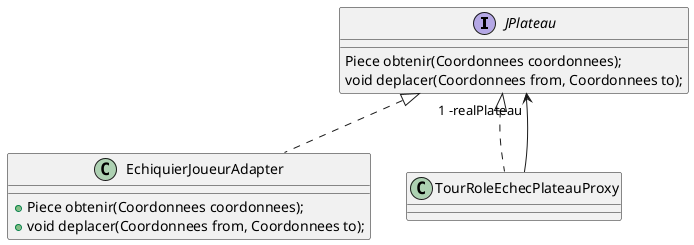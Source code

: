 @startuml
interface JPlateau {
	Piece obtenir(Coordonnees coordonnees);
	void deplacer(Coordonnees from, Coordonnees to);	
}

class EchiquierJoueurAdapter implements JPlateau {
	+Piece obtenir(Coordonnees coordonnees);
	+void deplacer(Coordonnees from, Coordonnees to);
}
class TourRoleEchecPlateauProxy implements JPlateau

TourRoleEchecPlateauProxy --> "1 -realPlateau" JPlateau


@enduml